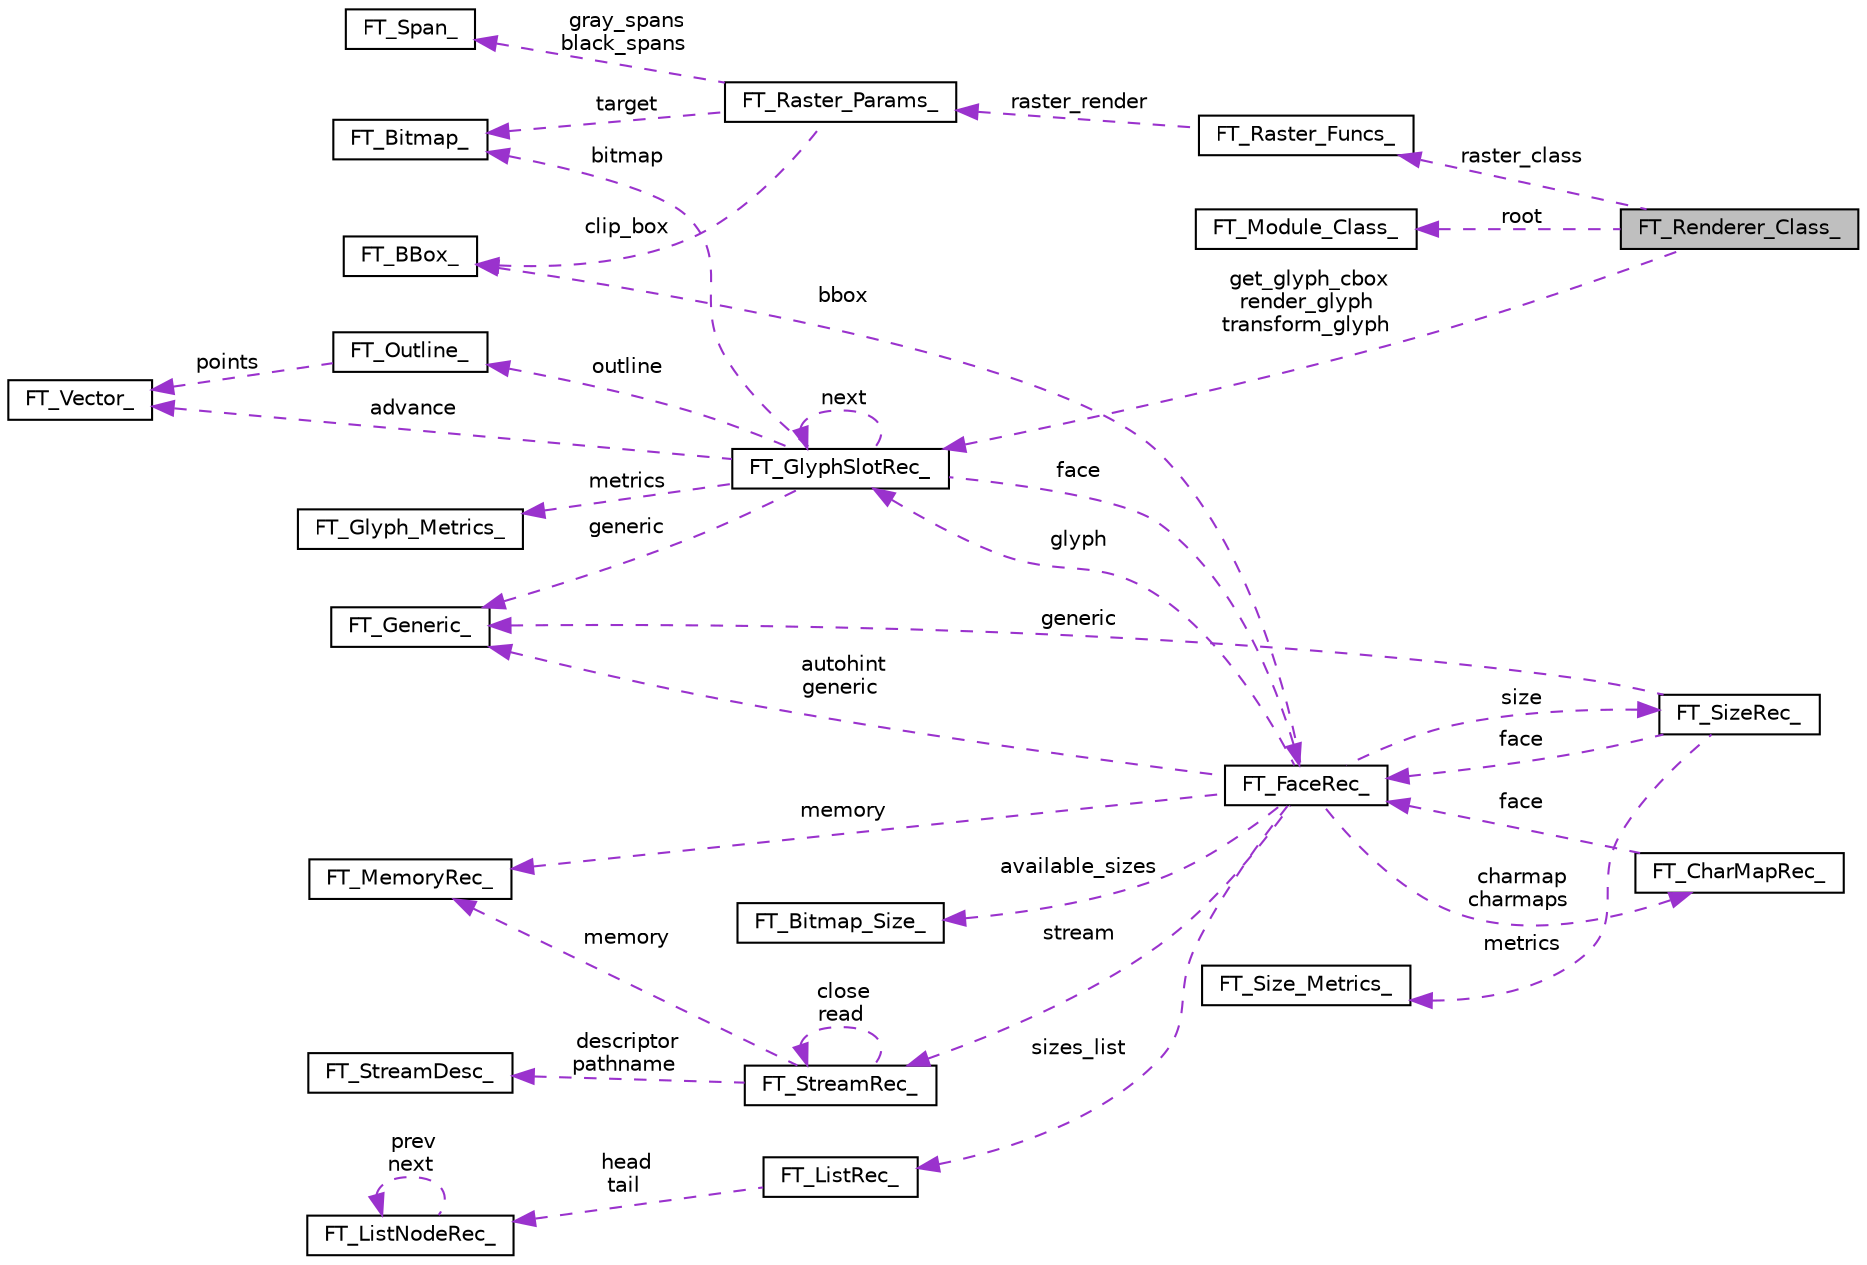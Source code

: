 digraph "FT_Renderer_Class_"
{
  edge [fontname="Helvetica",fontsize="10",labelfontname="Helvetica",labelfontsize="10"];
  node [fontname="Helvetica",fontsize="10",shape=record];
  rankdir="LR";
  Node1 [label="FT_Renderer_Class_",height=0.2,width=0.4,color="black", fillcolor="grey75", style="filled", fontcolor="black"];
  Node2 -> Node1 [dir="back",color="darkorchid3",fontsize="10",style="dashed",label=" raster_class" ,fontname="Helvetica"];
  Node2 [label="FT_Raster_Funcs_",height=0.2,width=0.4,color="black", fillcolor="white", style="filled",URL="$struct_f_t___raster___funcs__.html"];
  Node3 -> Node2 [dir="back",color="darkorchid3",fontsize="10",style="dashed",label=" raster_render" ,fontname="Helvetica"];
  Node3 [label="FT_Raster_Params_",height=0.2,width=0.4,color="black", fillcolor="white", style="filled",URL="$struct_f_t___raster___params__.html"];
  Node4 -> Node3 [dir="back",color="darkorchid3",fontsize="10",style="dashed",label=" gray_spans\nblack_spans" ,fontname="Helvetica"];
  Node4 [label="FT_Span_",height=0.2,width=0.4,color="black", fillcolor="white", style="filled",URL="$struct_f_t___span__.html"];
  Node5 -> Node3 [dir="back",color="darkorchid3",fontsize="10",style="dashed",label=" target" ,fontname="Helvetica"];
  Node5 [label="FT_Bitmap_",height=0.2,width=0.4,color="black", fillcolor="white", style="filled",URL="$struct_f_t___bitmap__.html"];
  Node6 -> Node3 [dir="back",color="darkorchid3",fontsize="10",style="dashed",label=" clip_box" ,fontname="Helvetica"];
  Node6 [label="FT_BBox_",height=0.2,width=0.4,color="black", fillcolor="white", style="filled",URL="$struct_f_t___b_box__.html"];
  Node7 -> Node1 [dir="back",color="darkorchid3",fontsize="10",style="dashed",label=" root" ,fontname="Helvetica"];
  Node7 [label="FT_Module_Class_",height=0.2,width=0.4,color="black", fillcolor="white", style="filled",URL="$struct_f_t___module___class__.html"];
  Node8 -> Node1 [dir="back",color="darkorchid3",fontsize="10",style="dashed",label=" get_glyph_cbox\nrender_glyph\ntransform_glyph" ,fontname="Helvetica"];
  Node8 [label="FT_GlyphSlotRec_",height=0.2,width=0.4,color="black", fillcolor="white", style="filled",URL="$struct_f_t___glyph_slot_rec__.html"];
  Node9 -> Node8 [dir="back",color="darkorchid3",fontsize="10",style="dashed",label=" outline" ,fontname="Helvetica"];
  Node9 [label="FT_Outline_",height=0.2,width=0.4,color="black", fillcolor="white", style="filled",URL="$struct_f_t___outline__.html"];
  Node10 -> Node9 [dir="back",color="darkorchid3",fontsize="10",style="dashed",label=" points" ,fontname="Helvetica"];
  Node10 [label="FT_Vector_",height=0.2,width=0.4,color="black", fillcolor="white", style="filled",URL="$struct_f_t___vector__.html"];
  Node10 -> Node8 [dir="back",color="darkorchid3",fontsize="10",style="dashed",label=" advance" ,fontname="Helvetica"];
  Node11 -> Node8 [dir="back",color="darkorchid3",fontsize="10",style="dashed",label=" generic" ,fontname="Helvetica"];
  Node11 [label="FT_Generic_",height=0.2,width=0.4,color="black", fillcolor="white", style="filled",URL="$struct_f_t___generic__.html"];
  Node8 -> Node8 [dir="back",color="darkorchid3",fontsize="10",style="dashed",label=" next" ,fontname="Helvetica"];
  Node5 -> Node8 [dir="back",color="darkorchid3",fontsize="10",style="dashed",label=" bitmap" ,fontname="Helvetica"];
  Node12 -> Node8 [dir="back",color="darkorchid3",fontsize="10",style="dashed",label=" metrics" ,fontname="Helvetica"];
  Node12 [label="FT_Glyph_Metrics_",height=0.2,width=0.4,color="black", fillcolor="white", style="filled",URL="$struct_f_t___glyph___metrics__.html"];
  Node13 -> Node8 [dir="back",color="darkorchid3",fontsize="10",style="dashed",label=" face" ,fontname="Helvetica"];
  Node13 [label="FT_FaceRec_",height=0.2,width=0.4,color="black", fillcolor="white", style="filled",URL="$struct_f_t___face_rec__.html"];
  Node14 -> Node13 [dir="back",color="darkorchid3",fontsize="10",style="dashed",label=" stream" ,fontname="Helvetica"];
  Node14 [label="FT_StreamRec_",height=0.2,width=0.4,color="black", fillcolor="white", style="filled",URL="$struct_f_t___stream_rec__.html"];
  Node14 -> Node14 [dir="back",color="darkorchid3",fontsize="10",style="dashed",label=" close\nread" ,fontname="Helvetica"];
  Node15 -> Node14 [dir="back",color="darkorchid3",fontsize="10",style="dashed",label=" memory" ,fontname="Helvetica"];
  Node15 [label="FT_MemoryRec_",height=0.2,width=0.4,color="black", fillcolor="white", style="filled",URL="$struct_f_t___memory_rec__.html"];
  Node16 -> Node14 [dir="back",color="darkorchid3",fontsize="10",style="dashed",label=" descriptor\npathname" ,fontname="Helvetica"];
  Node16 [label="FT_StreamDesc_",height=0.2,width=0.4,color="black", fillcolor="white", style="filled",URL="$union_f_t___stream_desc__.html"];
  Node17 -> Node13 [dir="back",color="darkorchid3",fontsize="10",style="dashed",label=" charmap\ncharmaps" ,fontname="Helvetica"];
  Node17 [label="FT_CharMapRec_",height=0.2,width=0.4,color="black", fillcolor="white", style="filled",URL="$struct_f_t___char_map_rec__.html"];
  Node13 -> Node17 [dir="back",color="darkorchid3",fontsize="10",style="dashed",label=" face" ,fontname="Helvetica"];
  Node18 -> Node13 [dir="back",color="darkorchid3",fontsize="10",style="dashed",label=" available_sizes" ,fontname="Helvetica"];
  Node18 [label="FT_Bitmap_Size_",height=0.2,width=0.4,color="black", fillcolor="white", style="filled",URL="$struct_f_t___bitmap___size__.html"];
  Node19 -> Node13 [dir="back",color="darkorchid3",fontsize="10",style="dashed",label=" sizes_list" ,fontname="Helvetica"];
  Node19 [label="FT_ListRec_",height=0.2,width=0.4,color="black", fillcolor="white", style="filled",URL="$struct_f_t___list_rec__.html"];
  Node20 -> Node19 [dir="back",color="darkorchid3",fontsize="10",style="dashed",label=" head\ntail" ,fontname="Helvetica"];
  Node20 [label="FT_ListNodeRec_",height=0.2,width=0.4,color="black", fillcolor="white", style="filled",URL="$struct_f_t___list_node_rec__.html"];
  Node20 -> Node20 [dir="back",color="darkorchid3",fontsize="10",style="dashed",label=" prev\nnext" ,fontname="Helvetica"];
  Node11 -> Node13 [dir="back",color="darkorchid3",fontsize="10",style="dashed",label=" autohint\ngeneric" ,fontname="Helvetica"];
  Node21 -> Node13 [dir="back",color="darkorchid3",fontsize="10",style="dashed",label=" size" ,fontname="Helvetica"];
  Node21 [label="FT_SizeRec_",height=0.2,width=0.4,color="black", fillcolor="white", style="filled",URL="$struct_f_t___size_rec__.html"];
  Node11 -> Node21 [dir="back",color="darkorchid3",fontsize="10",style="dashed",label=" generic" ,fontname="Helvetica"];
  Node22 -> Node21 [dir="back",color="darkorchid3",fontsize="10",style="dashed",label=" metrics" ,fontname="Helvetica"];
  Node22 [label="FT_Size_Metrics_",height=0.2,width=0.4,color="black", fillcolor="white", style="filled",URL="$struct_f_t___size___metrics__.html"];
  Node13 -> Node21 [dir="back",color="darkorchid3",fontsize="10",style="dashed",label=" face" ,fontname="Helvetica"];
  Node8 -> Node13 [dir="back",color="darkorchid3",fontsize="10",style="dashed",label=" glyph" ,fontname="Helvetica"];
  Node15 -> Node13 [dir="back",color="darkorchid3",fontsize="10",style="dashed",label=" memory" ,fontname="Helvetica"];
  Node6 -> Node13 [dir="back",color="darkorchid3",fontsize="10",style="dashed",label=" bbox" ,fontname="Helvetica"];
}
